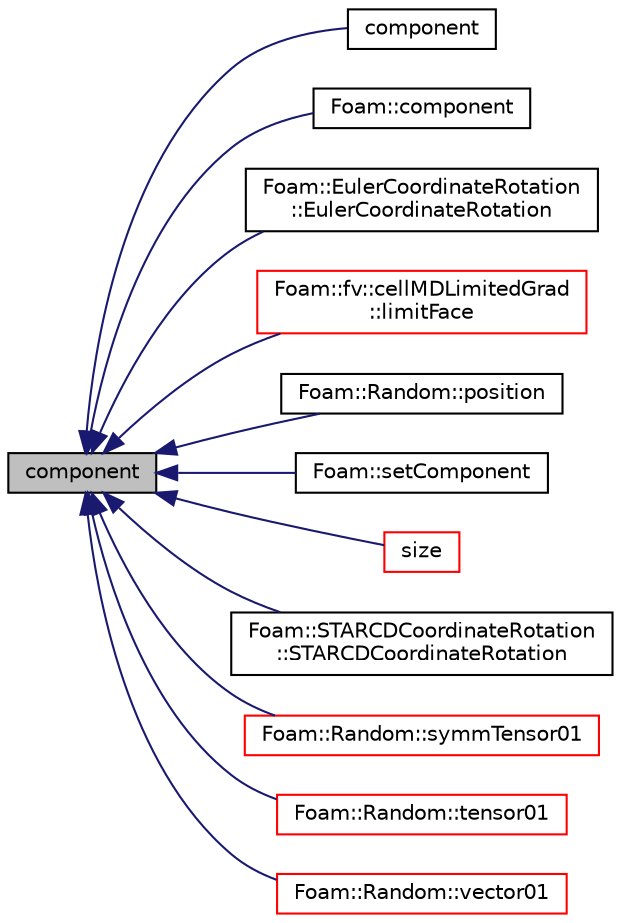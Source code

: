 digraph "component"
{
  bgcolor="transparent";
  edge [fontname="Helvetica",fontsize="10",labelfontname="Helvetica",labelfontsize="10"];
  node [fontname="Helvetica",fontsize="10",shape=record];
  rankdir="LR";
  Node1 [label="component",height=0.2,width=0.4,color="black", fillcolor="grey75", style="filled", fontcolor="black"];
  Node1 -> Node2 [dir="back",color="midnightblue",fontsize="10",style="solid",fontname="Helvetica"];
  Node2 [label="component",height=0.2,width=0.4,color="black",URL="$a02907.html#a3b6c44c1b53dc2d5e700a284c238d3f0"];
  Node1 -> Node3 [dir="back",color="midnightblue",fontsize="10",style="solid",fontname="Helvetica"];
  Node3 [label="Foam::component",height=0.2,width=0.4,color="black",URL="$a10936.html#ab2bfbaa16ec50f1017019122945e8265"];
  Node1 -> Node4 [dir="back",color="midnightblue",fontsize="10",style="solid",fontname="Helvetica"];
  Node4 [label="Foam::EulerCoordinateRotation\l::EulerCoordinateRotation",height=0.2,width=0.4,color="black",URL="$a00691.html#ad66cd4dcb5c0dc8c020f131c5765737c",tooltip="Construct from rotation vector. "];
  Node1 -> Node5 [dir="back",color="midnightblue",fontsize="10",style="solid",fontname="Helvetica"];
  Node5 [label="Foam::fv::cellMDLimitedGrad\l::limitFace",height=0.2,width=0.4,color="red",URL="$a00216.html#a3f608394bf4848c7f7a79d9943e3d05b"];
  Node1 -> Node6 [dir="back",color="midnightblue",fontsize="10",style="solid",fontname="Helvetica"];
  Node6 [label="Foam::Random::position",height=0.2,width=0.4,color="black",URL="$a02121.html#ac0b71e479d3e97676201c4776f9e893b"];
  Node1 -> Node7 [dir="back",color="midnightblue",fontsize="10",style="solid",fontname="Helvetica"];
  Node7 [label="Foam::setComponent",height=0.2,width=0.4,color="black",URL="$a10936.html#a6343208b17cc07384efe7dff0a953bc2"];
  Node1 -> Node8 [dir="back",color="midnightblue",fontsize="10",style="solid",fontname="Helvetica"];
  Node8 [label="size",height=0.2,width=0.4,color="red",URL="$a02907.html#aec25ea9ccdedfb8fe9391433cde4f986",tooltip="Return the number of elements in the VectorSpace = Ncmpts. "];
  Node1 -> Node9 [dir="back",color="midnightblue",fontsize="10",style="solid",fontname="Helvetica"];
  Node9 [label="Foam::STARCDCoordinateRotation\l::STARCDCoordinateRotation",height=0.2,width=0.4,color="black",URL="$a02520.html#a1b8f96c7cf750405e44a434e2a633240",tooltip="Construct from rotation vector. "];
  Node1 -> Node10 [dir="back",color="midnightblue",fontsize="10",style="solid",fontname="Helvetica"];
  Node10 [label="Foam::Random::symmTensor01",height=0.2,width=0.4,color="red",URL="$a02121.html#aef72d2b45f80e6f5198f4799670ea5f8",tooltip="symmTensor with every component scalar01 "];
  Node1 -> Node11 [dir="back",color="midnightblue",fontsize="10",style="solid",fontname="Helvetica"];
  Node11 [label="Foam::Random::tensor01",height=0.2,width=0.4,color="red",URL="$a02121.html#ab365bae76fc81093da1f1ce6fcd18ce9",tooltip="Tensor with every component scalar01. "];
  Node1 -> Node12 [dir="back",color="midnightblue",fontsize="10",style="solid",fontname="Helvetica"];
  Node12 [label="Foam::Random::vector01",height=0.2,width=0.4,color="red",URL="$a02121.html#ac22d07968f1af2b910cc21176ff55aa1",tooltip="Vector with every component scalar01. "];
}
